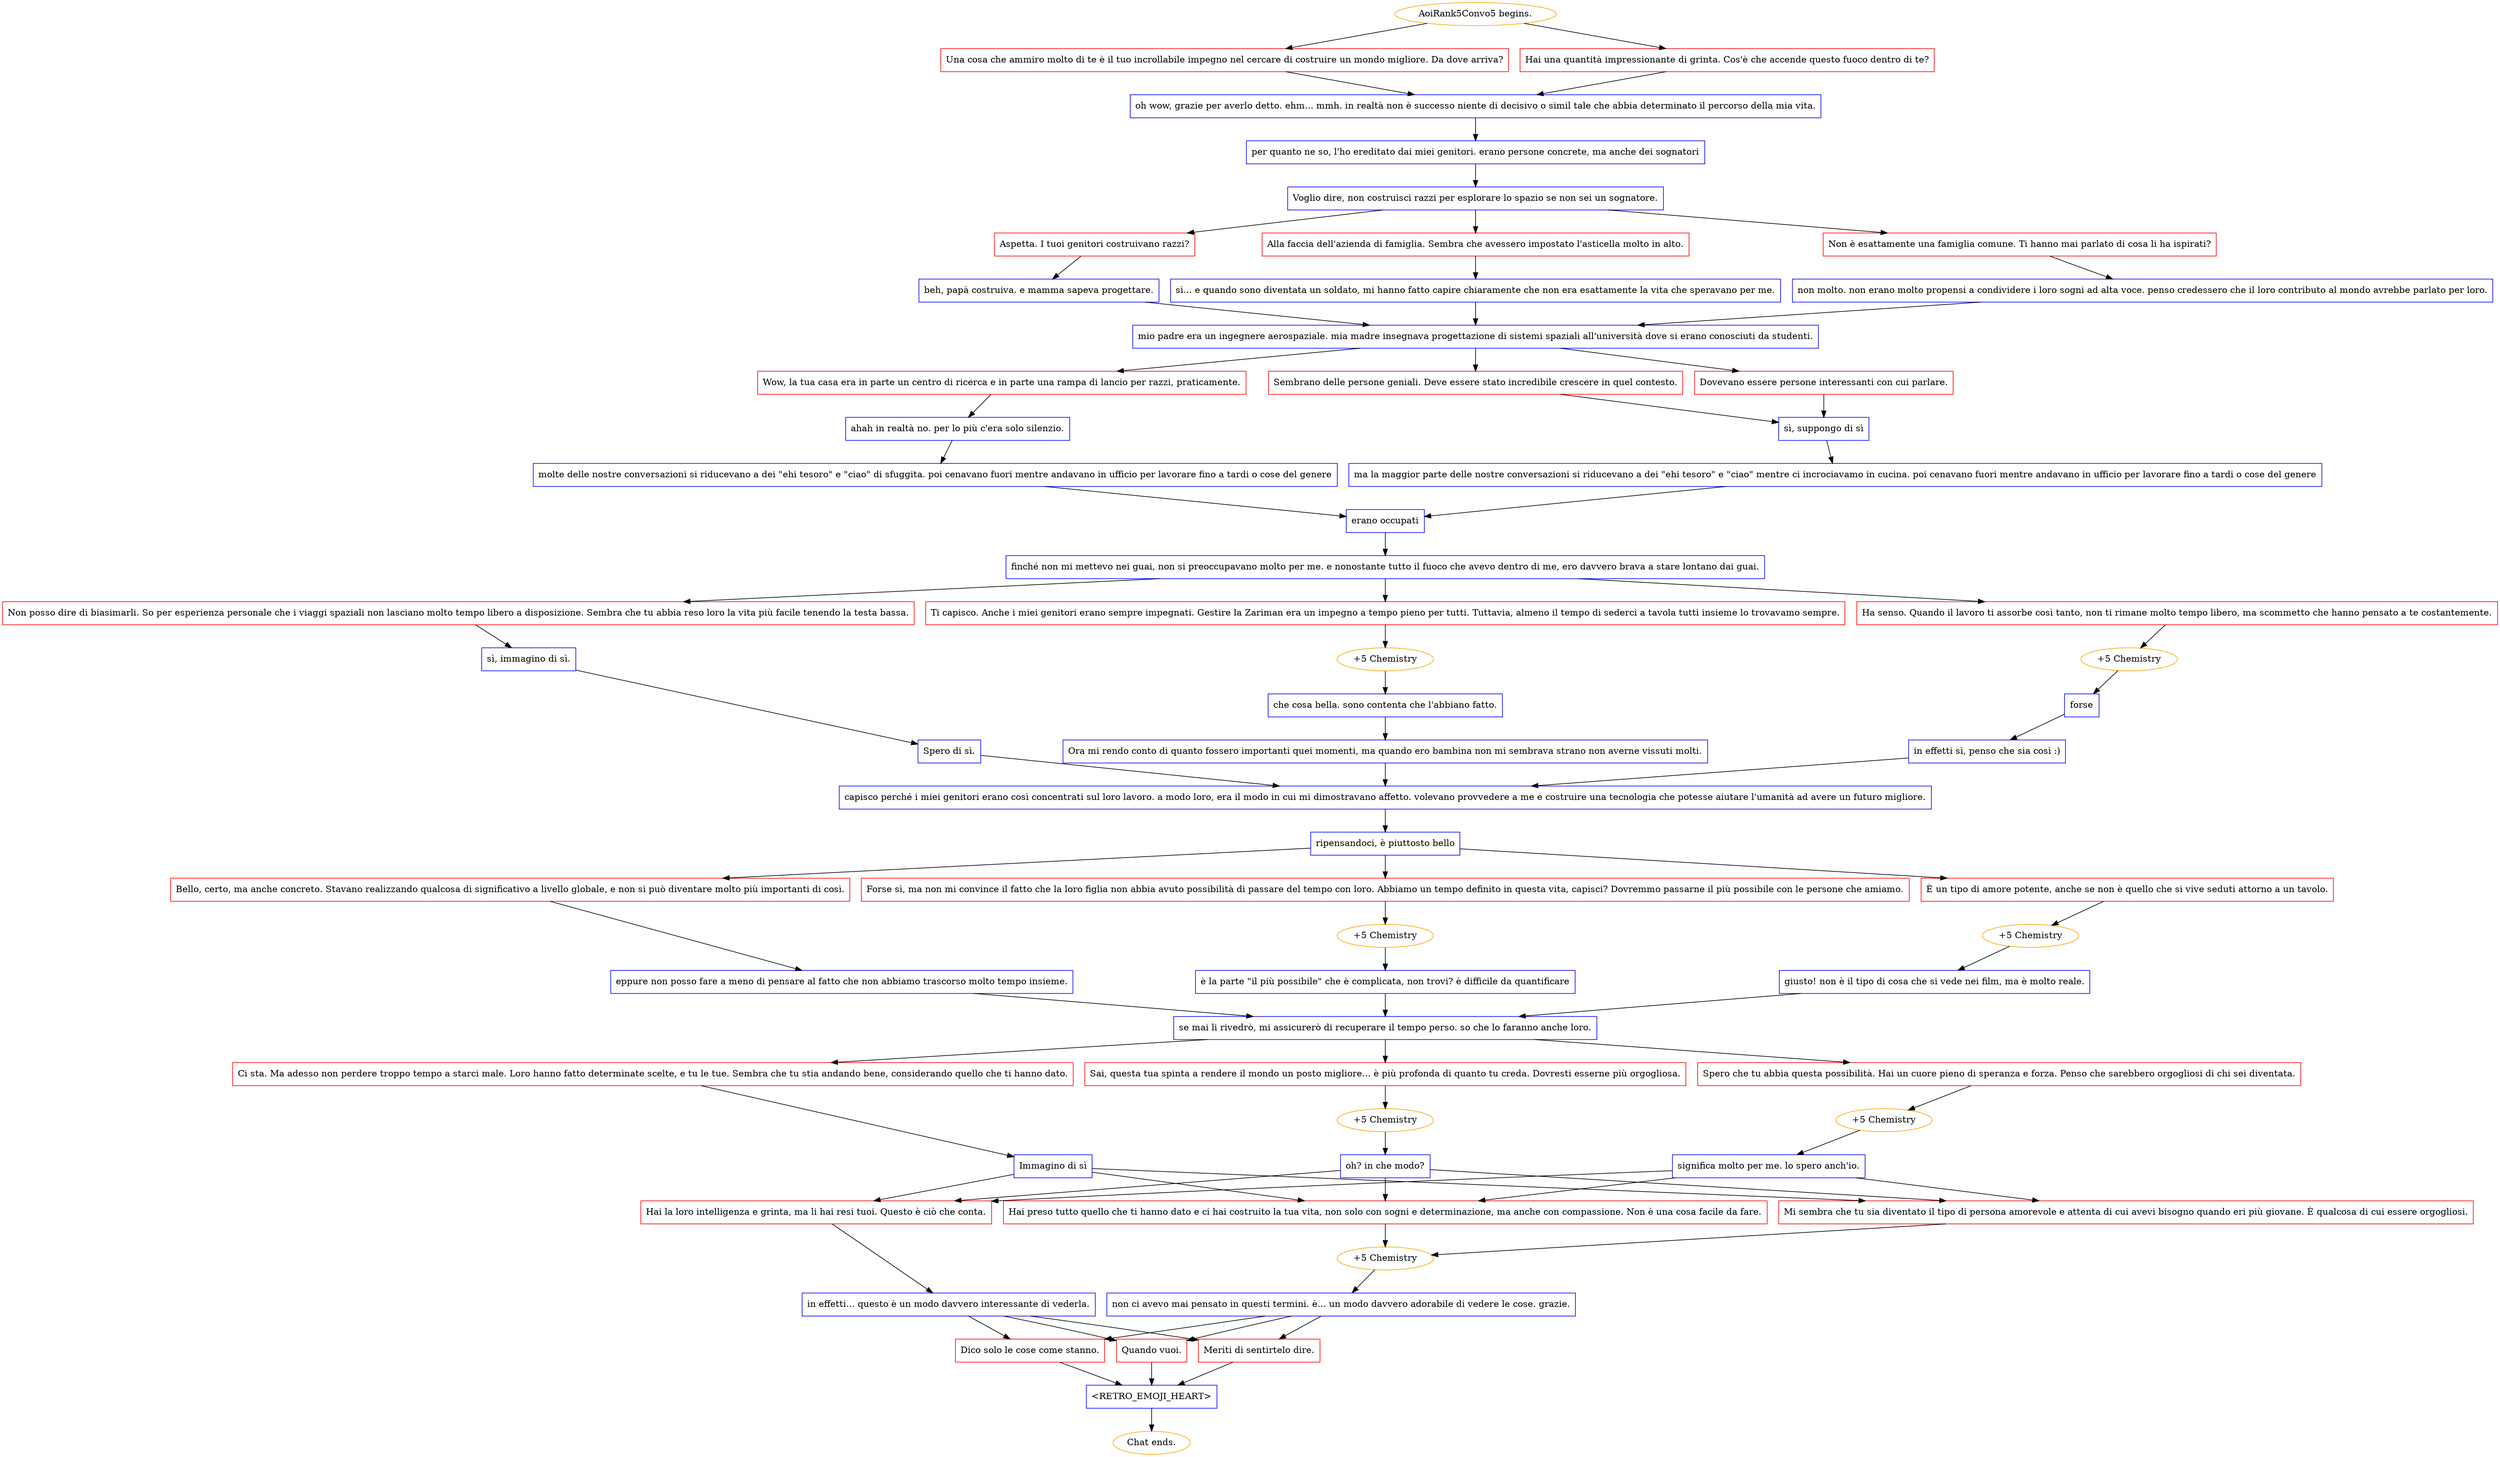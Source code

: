 digraph {
	"AoiRank5Convo5 begins." [color=orange];
		"AoiRank5Convo5 begins." -> j3801404713;
		"AoiRank5Convo5 begins." -> j105655884;
	j3801404713 [label="Una cosa che ammiro molto di te è il tuo incrollabile impegno nel cercare di costruire un mondo migliore. Da dove arriva?",shape=box,color=red];
		j3801404713 -> j3814004952;
	j105655884 [label="Hai una quantità impressionante di grinta. Cos'è che accende questo fuoco dentro di te?",shape=box,color=red];
		j105655884 -> j3814004952;
	j3814004952 [label="oh wow, grazie per averlo detto. ehm... mmh. in realtà non è successo niente di decisivo o simil tale che abbia determinato il percorso della mia vita.",shape=box,color=blue];
		j3814004952 -> j3159772713;
	j3159772713 [label="per quanto ne so, l'ho ereditato dai miei genitori. erano persone concrete, ma anche dei sognatori",shape=box,color=blue];
		j3159772713 -> j2808816618;
	j2808816618 [label="Voglio dire, non costruisci razzi per esplorare lo spazio se non sei un sognatore.",shape=box,color=blue];
		j2808816618 -> j3072869731;
		j2808816618 -> j4124265733;
		j2808816618 -> j2311439114;
	j3072869731 [label="Aspetta. I tuoi genitori costruivano razzi?",shape=box,color=red];
		j3072869731 -> j2820787814;
	j4124265733 [label="Alla faccia dell'azienda di famiglia. Sembra che avessero impostato l'asticella molto in alto.",shape=box,color=red];
		j4124265733 -> j2174313037;
	j2311439114 [label="Non è esattamente una famiglia comune. Ti hanno mai parlato di cosa li ha ispirati?",shape=box,color=red];
		j2311439114 -> j3602999599;
	j2820787814 [label="beh, papà costruiva. e mamma sapeva progettare.",shape=box,color=blue];
		j2820787814 -> j2869224273;
	j2174313037 [label="sì... e quando sono diventata un soldato, mi hanno fatto capire chiaramente che non era esattamente la vita che speravano per me.",shape=box,color=blue];
		j2174313037 -> j2869224273;
	j3602999599 [label="non molto. non erano molto propensi a condividere i loro sogni ad alta voce. penso credessero che il loro contributo al mondo avrebbe parlato per loro.",shape=box,color=blue];
		j3602999599 -> j2869224273;
	j2869224273 [label="mio padre era un ingegnere aerospaziale. mia madre insegnava progettazione di sistemi spaziali all'università dove si erano conosciuti da studenti.",shape=box,color=blue];
		j2869224273 -> j3481173719;
		j2869224273 -> j2364327500;
		j2869224273 -> j3828792181;
	j3481173719 [label="Wow, la tua casa era in parte un centro di ricerca e in parte una rampa di lancio per razzi, praticamente.",shape=box,color=red];
		j3481173719 -> j4024201507;
	j2364327500 [label="Dovevano essere persone interessanti con cui parlare.",shape=box,color=red];
		j2364327500 -> j3750067261;
	j3828792181 [label="Sembrano delle persone geniali. Deve essere stato incredibile crescere in quel contesto.",shape=box,color=red];
		j3828792181 -> j3750067261;
	j4024201507 [label="ahah in realtà no. per lo più c'era solo silenzio.",shape=box,color=blue];
		j4024201507 -> j2451406946;
	j3750067261 [label="sì, suppongo di sì",shape=box,color=blue];
		j3750067261 -> j328833061;
	j2451406946 [label="molte delle nostre conversazioni si riducevano a dei \"ehi tesoro\" e \"ciao\" di sfuggita. poi cenavano fuori mentre andavano in ufficio per lavorare fino a tardi o cose del genere",shape=box,color=blue];
		j2451406946 -> j270156948;
	j328833061 [label="ma la maggior parte delle nostre conversazioni si riducevano a dei \"ehi tesoro\" e \"ciao\" mentre ci incrociavamo in cucina. poi cenavano fuori mentre andavano in ufficio per lavorare fino a tardi o cose del genere",shape=box,color=blue];
		j328833061 -> j270156948;
	j270156948 [label="erano occupati",shape=box,color=blue];
		j270156948 -> j1652461010;
	j1652461010 [label="finché non mi mettevo nei guai, non si preoccupavano molto per me. e nonostante tutto il fuoco che avevo dentro di me, ero davvero brava a stare lontano dai guai.",shape=box,color=blue];
		j1652461010 -> j1200792033;
		j1652461010 -> j3780051858;
		j1652461010 -> j3635122584;
	j1200792033 [label="Ti capisco. Anche i miei genitori erano sempre impegnati. Gestire la Zariman era un impegno a tempo pieno per tutti. Tuttavia, almeno il tempo di sederci a tavola tutti insieme lo trovavamo sempre.",shape=box,color=red];
		j1200792033 -> j4147579886;
	j3780051858 [label="Ha senso. Quando il lavoro ti assorbe così tanto, non ti rimane molto tempo libero, ma scommetto che hanno pensato a te costantemente.",shape=box,color=red];
		j3780051858 -> j3970773830;
	j3635122584 [label="Non posso dire di biasimarli. So per esperienza personale che i viaggi spaziali non lasciano molto tempo libero a disposizione. Sembra che tu abbia reso loro la vita più facile tenendo la testa bassa.",shape=box,color=red];
		j3635122584 -> j21164813;
	j4147579886 [label="+5 Chemistry",color=orange];
		j4147579886 -> j1899338162;
	j3970773830 [label="+5 Chemistry",color=orange];
		j3970773830 -> j834140566;
	j21164813 [label="sì, immagino di sì.",shape=box,color=blue];
		j21164813 -> j754245994;
	j1899338162 [label="che cosa bella. sono contenta che l'abbiano fatto.",shape=box,color=blue];
		j1899338162 -> j433850891;
	j834140566 [label="forse",shape=box,color=blue];
		j834140566 -> j10816429;
	j754245994 [label="Spero di sì.",shape=box,color=blue];
		j754245994 -> j1085961249;
	j433850891 [label="Ora mi rendo conto di quanto fossero importanti quei momenti, ma quando ero bambina non mi sembrava strano non averne vissuti molti.",shape=box,color=blue];
		j433850891 -> j1085961249;
	j10816429 [label="in effetti sì, penso che sia così :)",shape=box,color=blue];
		j10816429 -> j1085961249;
	j1085961249 [label="capisco perché i miei genitori erano così concentrati sul loro lavoro. a modo loro, era il modo in cui mi dimostravano affetto. volevano provvedere a me e costruire una tecnologia che potesse aiutare l'umanità ad avere un futuro migliore.",shape=box,color=blue];
		j1085961249 -> j735921829;
	j735921829 [label="ripensandoci, è piuttosto bello",shape=box,color=blue];
		j735921829 -> j3478586445;
		j735921829 -> j521844954;
		j735921829 -> j3328746941;
	j3478586445 [label="Forse sì, ma non mi convince il fatto che la loro figlia non abbia avuto possibilità di passare del tempo con loro. Abbiamo un tempo definito in questa vita, capisci? Dovremmo passarne il più possibile con le persone che amiamo.",shape=box,color=red];
		j3478586445 -> j3333441772;
	j521844954 [label="Bello, certo, ma anche concreto. Stavano realizzando qualcosa di significativo a livello globale, e non si può diventare molto più importanti di così.",shape=box,color=red];
		j521844954 -> j954418536;
	j3328746941 [label="È un tipo di amore potente, anche se non è quello che si vive seduti attorno a un tavolo.",shape=box,color=red];
		j3328746941 -> j4259575639;
	j3333441772 [label="+5 Chemistry",color=orange];
		j3333441772 -> j1356101114;
	j954418536 [label="eppure non posso fare a meno di pensare al fatto che non abbiamo trascorso molto tempo insieme.",shape=box,color=blue];
		j954418536 -> j1455344128;
	j4259575639 [label="+5 Chemistry",color=orange];
		j4259575639 -> j585134683;
	j1356101114 [label="è la parte \"il più possibile\" che è complicata, non trovi? è difficile da quantificare",shape=box,color=blue];
		j1356101114 -> j1455344128;
	j1455344128 [label="se mai li rivedrò, mi assicurerò di recuperare il tempo perso. so che lo faranno anche loro.",shape=box,color=blue];
		j1455344128 -> j3486863240;
		j1455344128 -> j4167062292;
		j1455344128 -> j2096642069;
	j585134683 [label="giusto! non è il tipo di cosa che si vede nei film, ma è molto reale.",shape=box,color=blue];
		j585134683 -> j1455344128;
	j3486863240 [label="Ci sta. Ma adesso non perdere troppo tempo a starci male. Loro hanno fatto determinate scelte, e tu le tue. Sembra che tu stia andando bene, considerando quello che ti hanno dato.",shape=box,color=red];
		j3486863240 -> j1570791285;
	j4167062292 [label="Sai, questa tua spinta a rendere il mondo un posto migliore... è più profonda di quanto tu creda. Dovresti esserne più orgogliosa.",shape=box,color=red];
		j4167062292 -> j4152460601;
	j2096642069 [label="Spero che tu abbia questa possibilità. Hai un cuore pieno di speranza e forza. Penso che sarebbero orgogliosi di chi sei diventata.",shape=box,color=red];
		j2096642069 -> j564190471;
	j1570791285 [label="Immagino di sì",shape=box,color=blue];
		j1570791285 -> j242044536;
		j1570791285 -> j556371351;
		j1570791285 -> j3413662687;
	j4152460601 [label="+5 Chemistry",color=orange];
		j4152460601 -> j3559957339;
	j564190471 [label="+5 Chemistry",color=orange];
		j564190471 -> j3812548170;
	j242044536 [label="Hai la loro intelligenza e grinta, ma li hai resi tuoi. Questo è ciò che conta.",shape=box,color=red];
		j242044536 -> j2654231932;
	j556371351 [label="Mi sembra che tu sia diventato il tipo di persona amorevole e attenta di cui avevi bisogno quando eri più giovane. È qualcosa di cui essere orgogliosi.",shape=box,color=red];
		j556371351 -> j195047325;
	j3413662687 [label="Hai preso tutto quello che ti hanno dato e ci hai costruito la tua vita, non solo con sogni e determinazione, ma anche con compassione. Non è una cosa facile da fare.",shape=box,color=red];
		j3413662687 -> j195047325;
	j3559957339 [label="oh? in che modo?",shape=box,color=blue];
		j3559957339 -> j242044536;
		j3559957339 -> j556371351;
		j3559957339 -> j3413662687;
	j3812548170 [label="significa molto per me. lo spero anch'io.",shape=box,color=blue];
		j3812548170 -> j242044536;
		j3812548170 -> j556371351;
		j3812548170 -> j3413662687;
	j2654231932 [label="in effetti... questo è un modo davvero interessante di vederla.",shape=box,color=blue];
		j2654231932 -> j1718577898;
		j2654231932 -> j1676741853;
		j2654231932 -> j1042785940;
	j195047325 [label="+5 Chemistry",color=orange];
		j195047325 -> j900380280;
	j1718577898 [label="Dico solo le cose come stanno.",shape=box,color=red];
		j1718577898 -> j1098993356;
	j1676741853 [label="Quando vuoi.",shape=box,color=red];
		j1676741853 -> j1098993356;
	j1042785940 [label="Meriti di sentirtelo dire.",shape=box,color=red];
		j1042785940 -> j1098993356;
	j900380280 [label="non ci avevo mai pensato in questi termini. è... un modo davvero adorabile di vedere le cose. grazie.",shape=box,color=blue];
		j900380280 -> j1718577898;
		j900380280 -> j1676741853;
		j900380280 -> j1042785940;
	j1098993356 [label="<RETRO_EMOJI_HEART>",shape=box,color=blue];
		j1098993356 -> "Chat ends.";
	"Chat ends." [color=orange];
}